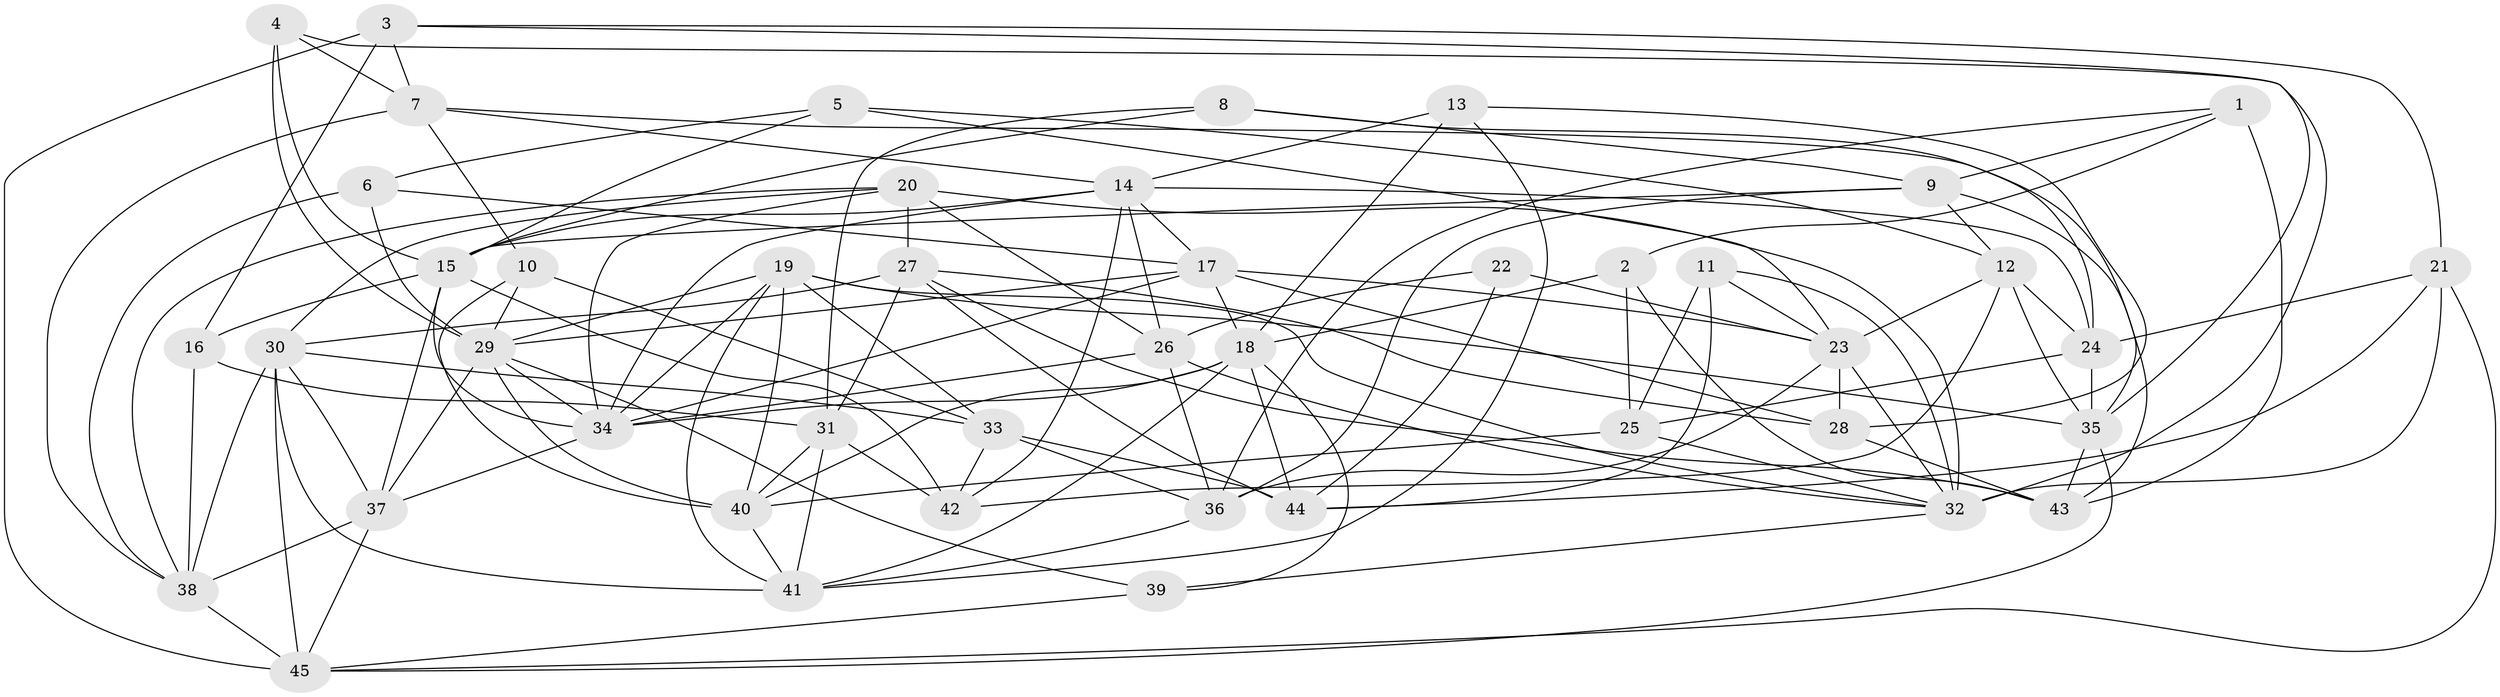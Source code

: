 // original degree distribution, {4: 1.0}
// Generated by graph-tools (version 1.1) at 2025/38/03/04/25 23:38:16]
// undirected, 45 vertices, 133 edges
graph export_dot {
  node [color=gray90,style=filled];
  1;
  2;
  3;
  4;
  5;
  6;
  7;
  8;
  9;
  10;
  11;
  12;
  13;
  14;
  15;
  16;
  17;
  18;
  19;
  20;
  21;
  22;
  23;
  24;
  25;
  26;
  27;
  28;
  29;
  30;
  31;
  32;
  33;
  34;
  35;
  36;
  37;
  38;
  39;
  40;
  41;
  42;
  43;
  44;
  45;
  1 -- 2 [weight=1.0];
  1 -- 9 [weight=1.0];
  1 -- 36 [weight=1.0];
  1 -- 43 [weight=3.0];
  2 -- 18 [weight=1.0];
  2 -- 25 [weight=1.0];
  2 -- 43 [weight=1.0];
  3 -- 7 [weight=1.0];
  3 -- 16 [weight=1.0];
  3 -- 21 [weight=1.0];
  3 -- 35 [weight=1.0];
  3 -- 45 [weight=2.0];
  4 -- 7 [weight=1.0];
  4 -- 15 [weight=1.0];
  4 -- 29 [weight=1.0];
  4 -- 32 [weight=1.0];
  5 -- 6 [weight=1.0];
  5 -- 12 [weight=1.0];
  5 -- 15 [weight=1.0];
  5 -- 23 [weight=1.0];
  6 -- 17 [weight=2.0];
  6 -- 29 [weight=2.0];
  6 -- 38 [weight=1.0];
  7 -- 10 [weight=1.0];
  7 -- 14 [weight=1.0];
  7 -- 35 [weight=1.0];
  7 -- 38 [weight=1.0];
  8 -- 9 [weight=1.0];
  8 -- 15 [weight=1.0];
  8 -- 24 [weight=1.0];
  8 -- 31 [weight=1.0];
  9 -- 12 [weight=1.0];
  9 -- 15 [weight=1.0];
  9 -- 36 [weight=1.0];
  9 -- 43 [weight=1.0];
  10 -- 29 [weight=1.0];
  10 -- 33 [weight=1.0];
  10 -- 40 [weight=1.0];
  11 -- 23 [weight=1.0];
  11 -- 25 [weight=1.0];
  11 -- 32 [weight=1.0];
  11 -- 44 [weight=1.0];
  12 -- 23 [weight=1.0];
  12 -- 24 [weight=1.0];
  12 -- 35 [weight=1.0];
  12 -- 42 [weight=1.0];
  13 -- 14 [weight=1.0];
  13 -- 18 [weight=1.0];
  13 -- 28 [weight=1.0];
  13 -- 41 [weight=1.0];
  14 -- 15 [weight=1.0];
  14 -- 17 [weight=1.0];
  14 -- 24 [weight=1.0];
  14 -- 26 [weight=1.0];
  14 -- 34 [weight=1.0];
  14 -- 42 [weight=1.0];
  15 -- 16 [weight=1.0];
  15 -- 34 [weight=1.0];
  15 -- 37 [weight=1.0];
  15 -- 42 [weight=2.0];
  16 -- 31 [weight=1.0];
  16 -- 38 [weight=1.0];
  17 -- 18 [weight=1.0];
  17 -- 23 [weight=1.0];
  17 -- 28 [weight=1.0];
  17 -- 29 [weight=1.0];
  17 -- 34 [weight=1.0];
  18 -- 34 [weight=1.0];
  18 -- 39 [weight=1.0];
  18 -- 40 [weight=1.0];
  18 -- 41 [weight=1.0];
  18 -- 44 [weight=1.0];
  19 -- 29 [weight=1.0];
  19 -- 32 [weight=1.0];
  19 -- 33 [weight=1.0];
  19 -- 34 [weight=1.0];
  19 -- 35 [weight=2.0];
  19 -- 40 [weight=1.0];
  19 -- 41 [weight=1.0];
  20 -- 26 [weight=1.0];
  20 -- 27 [weight=1.0];
  20 -- 30 [weight=1.0];
  20 -- 32 [weight=1.0];
  20 -- 34 [weight=1.0];
  20 -- 38 [weight=1.0];
  21 -- 24 [weight=1.0];
  21 -- 32 [weight=2.0];
  21 -- 44 [weight=1.0];
  21 -- 45 [weight=1.0];
  22 -- 23 [weight=2.0];
  22 -- 26 [weight=1.0];
  22 -- 44 [weight=1.0];
  23 -- 28 [weight=2.0];
  23 -- 32 [weight=1.0];
  23 -- 36 [weight=1.0];
  24 -- 25 [weight=1.0];
  24 -- 35 [weight=1.0];
  25 -- 32 [weight=1.0];
  25 -- 40 [weight=2.0];
  26 -- 32 [weight=1.0];
  26 -- 34 [weight=1.0];
  26 -- 36 [weight=1.0];
  27 -- 28 [weight=1.0];
  27 -- 30 [weight=1.0];
  27 -- 31 [weight=3.0];
  27 -- 43 [weight=1.0];
  27 -- 44 [weight=1.0];
  28 -- 43 [weight=1.0];
  29 -- 34 [weight=1.0];
  29 -- 37 [weight=1.0];
  29 -- 39 [weight=1.0];
  29 -- 40 [weight=1.0];
  30 -- 33 [weight=1.0];
  30 -- 37 [weight=2.0];
  30 -- 38 [weight=2.0];
  30 -- 41 [weight=2.0];
  30 -- 45 [weight=1.0];
  31 -- 40 [weight=1.0];
  31 -- 41 [weight=1.0];
  31 -- 42 [weight=1.0];
  32 -- 39 [weight=1.0];
  33 -- 36 [weight=1.0];
  33 -- 42 [weight=1.0];
  33 -- 44 [weight=3.0];
  34 -- 37 [weight=2.0];
  35 -- 43 [weight=1.0];
  35 -- 45 [weight=1.0];
  36 -- 41 [weight=1.0];
  37 -- 38 [weight=1.0];
  37 -- 45 [weight=1.0];
  38 -- 45 [weight=1.0];
  39 -- 45 [weight=1.0];
  40 -- 41 [weight=1.0];
}
